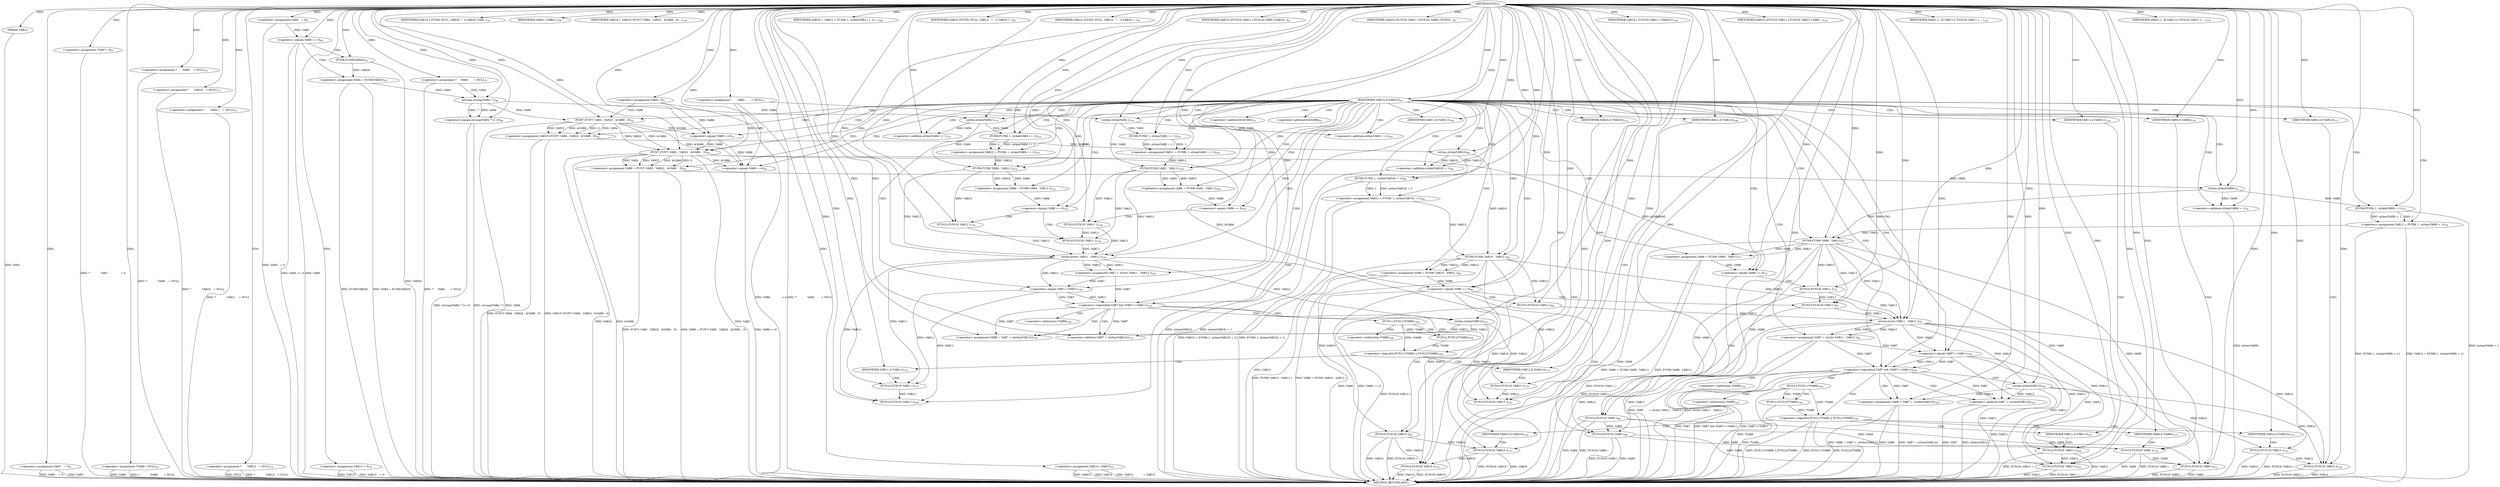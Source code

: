 digraph "FUN1" {  
"8" [label = <(METHOD,FUN1)<SUB>1</SUB>> ]
"329" [label = <(METHOD_RETURN,ANY)<SUB>1</SUB>> ]
"9" [label = <(PARAM,VAR1)<SUB>1</SUB>> ]
"12" [label = <(&lt;operator&gt;.assignment,*       	VAR2        = NULL)<SUB>3</SUB>> ]
"16" [label = <(&lt;operator&gt;.assignment,VAR3    = 0)<SUB>4</SUB>> ]
"20" [label = <(&lt;operator&gt;.assignment,*     VAR4       = NULL)<SUB>5</SUB>> ]
"24" [label = <(&lt;operator&gt;.assignment,VAR5   = 0)<SUB>6</SUB>> ]
"28" [label = <(&lt;operator&gt;.assignment,VAR6		= 0)<SUB>8</SUB>> ]
"32" [label = <(&lt;operator&gt;.assignment,*		VAR7		= 0)<SUB>9</SUB>> ]
"36" [label = <(&lt;operator&gt;.assignment,*		VAR8	= NULL)<SUB>10</SUB>> ]
"40" [label = <(&lt;operator&gt;.assignment,*       	VAR9    = NULL)<SUB>12</SUB>> ]
"44" [label = <(&lt;operator&gt;.assignment,*       	VAR10   = NULL)<SUB>13</SUB>> ]
"48" [label = <(&lt;operator&gt;.assignment,*       	VAR11    = NULL)<SUB>15</SUB>> ]
"52" [label = <(&lt;operator&gt;.assignment,*       	VAR12   = NULL)<SUB>16</SUB>> ]
"56" [label = <(&lt;operator&gt;.assignment,VAR13 	= 0)<SUB>19</SUB>> ]
"60" [label = <(&lt;operator&gt;.assignment,VAR14		= VAR15)<SUB>22</SUB>> ]
"68" [label = <(&lt;operator&gt;.equals,VAR5 == 0)<SUB>42</SUB>> ]
"77" [label = <(&lt;operator&gt;.equals,strcmp(VAR4,&quot;&quot;)==0)<SUB>46</SUB>> ]
"85" [label = <(IDENTIFIER,VAR13,if (VAR13))<SUB>50</SUB>> ]
"66" [label = <(IDENTIFIER,VAR19,{
 		FUN5( NULL, VAR18,
		&quot;&quot;, 0 VAR16 );

		VAR...)<SUB>39</SUB>> ]
"72" [label = <(&lt;operator&gt;.assignment,VAR4 = FUN6(VAR20))<SUB>43</SUB>> ]
"83" [label = <(IDENTIFIER,VAR21,{
		VAR21;
	})<SUB>47</SUB>> ]
"87" [label = <(&lt;operator&gt;.assignment,VAR10=FUN7( VAR4 , VAR22 , &amp;VAR6 , 0))<SUB>52</SUB>> ]
"101" [label = <(&lt;operator&gt;.assignment,VAR9 = FUN7( VAR2 , VAR22 , &amp;VAR6 ,  0))<SUB>63</SUB>> ]
"115" [label = <(&lt;operator&gt;.assignment,VAR11 = FUN8( 1, strlen(VAR9) + 1))<SUB>74</SUB>> ]
"123" [label = <(&lt;operator&gt;.assignment,VAR6 = FUN9( VAR9 , VAR11))<SUB>77</SUB>> ]
"138" [label = <(&lt;operator&gt;.assignment,VAR12 = FUN8( 1, strlen(VAR10) + 1))<SUB>84</SUB>> ]
"146" [label = <(&lt;operator&gt;.assignment,VAR6 = FUN9( VAR10 , VAR12 ))<SUB>85</SUB>> ]
"165" [label = <(&lt;operator&gt;.assignment,VAR7 	= strstr( VAR11 , VAR12 ))<SUB>95</SUB>> ]
"233" [label = <(IDENTIFIER,VAR19,{
 		
 		VAR10=FUN7( VAR4 , VAR22 , &amp;VAR6 , 0);...)<SUB>136</SUB>> ]
"78" [label = <(strcmp,strcmp(VAR4,&quot;&quot;))<SUB>46</SUB>> ]
"96" [label = <(&lt;operator&gt;.equals,VAR6 ==0)<SUB>53</SUB>> ]
"110" [label = <(&lt;operator&gt;.equals,VAR6 ==0)<SUB>64</SUB>> ]
"129" [label = <(&lt;operator&gt;.equals,VAR6 == 0)<SUB>78</SUB>> ]
"152" [label = <(&lt;operator&gt;.equals,VAR6 == 0)<SUB>86</SUB>> ]
"171" [label = <(&lt;operator&gt;.logicalAnd,VAR7 &amp;&amp; (VAR7==VAR11))<SUB>100</SUB>> ]
"214" [label = <(IDENTIFIER,VAR11,if (VAR11))<SUB>124</SUB>> ]
"219" [label = <(IDENTIFIER,VAR12,if (VAR12))<SUB>127</SUB>> ]
"224" [label = <(IDENTIFIER,VAR9,if (VAR9))<SUB>130</SUB>> ]
"229" [label = <(IDENTIFIER,VAR10,if (VAR10))<SUB>133</SUB>> ]
"236" [label = <(&lt;operator&gt;.assignment,VAR11 = FUN8( 1, strlen(VAR2 ) + 1))<SUB>141</SUB>> ]
"244" [label = <(&lt;operator&gt;.assignment,VAR6 = FUN9( VAR2 , VAR11))<SUB>146</SUB>> ]
"257" [label = <(&lt;operator&gt;.assignment,VAR12 = FUN8( 1, strlen(VAR4 ) + 1))<SUB>151</SUB>> ]
"265" [label = <(&lt;operator&gt;.assignment,VAR6 = FUN9( VAR4 , VAR12 ))<SUB>152</SUB>> ]
"280" [label = <(&lt;operator&gt;.assignment,VAR7 	= strstr( VAR11 , VAR12 ))<SUB>160</SUB>> ]
"328" [label = <(IDENTIFIER,VAR19,{
 		
 		VAR11 = FUN8( 1, strlen(VAR2 ) + 1);

...)<SUB>189</SUB>> ]
"74" [label = <(FUN6,FUN6(VAR20))<SUB>43</SUB>> ]
"89" [label = <(FUN7,FUN7( VAR4 , VAR22 , &amp;VAR6 , 0))<SUB>52</SUB>> ]
"100" [label = <(IDENTIFIER,VAR19,{

			FUN5( NULL, VAR14, 


 				&quot;&quot; , 0 VAR16 )...)<SUB>59</SUB>> ]
"103" [label = <(FUN7,FUN7( VAR2 , VAR22 , &amp;VAR6 ,  0))<SUB>63</SUB>> ]
"114" [label = <(IDENTIFIER,VAR19,{

			FUN5( NULL, VAR14, 


 				&quot;&quot; , 0 VAR16 )...)<SUB>70</SUB>> ]
"117" [label = <(FUN8,FUN8( 1, strlen(VAR9) + 1))<SUB>74</SUB>> ]
"125" [label = <(FUN9,FUN9( VAR9 , VAR11))<SUB>77</SUB>> ]
"133" [label = <(FUN10,FUN10( VAR11 ))<SUB>79</SUB>> ]
"135" [label = <(FUN10,FUN10( VAR9 ))<SUB>80</SUB>> ]
"137" [label = <(IDENTIFIER,VAR19,{
			FUN10( VAR11 );
			FUN10( VAR9 );
			VAR19...)<SUB>81</SUB>> ]
"140" [label = <(FUN8,FUN8( 1, strlen(VAR10) + 1))<SUB>84</SUB>> ]
"148" [label = <(FUN9,FUN9( VAR10 , VAR12 ))<SUB>85</SUB>> ]
"156" [label = <(FUN10,FUN10( VAR11 ))<SUB>87</SUB>> ]
"158" [label = <(FUN10,FUN10( VAR9 ))<SUB>88</SUB>> ]
"160" [label = <(FUN10,FUN10( VAR12 ))<SUB>89</SUB>> ]
"162" [label = <(FUN10,FUN10( VAR10 ))<SUB>90</SUB>> ]
"164" [label = <(IDENTIFIER,VAR19,{
			FUN10( VAR11 );
			FUN10( VAR9 );
			FUN10...)<SUB>91</SUB>> ]
"167" [label = <(strstr,strstr( VAR11 , VAR12 ))<SUB>95</SUB>> ]
"177" [label = <(&lt;operator&gt;.assignment,VAR8 = VAR7 + (strlen(VAR12)))<SUB>102</SUB>> ]
"216" [label = <(FUN10,FUN10( VAR11 ))<SUB>125</SUB>> ]
"221" [label = <(FUN10,FUN10( VAR12 ))<SUB>128</SUB>> ]
"226" [label = <(FUN10,FUN10( VAR9 ))<SUB>131</SUB>> ]
"231" [label = <(FUN10,FUN10( VAR10 ))<SUB>134</SUB>> ]
"250" [label = <(&lt;operator&gt;.equals,VAR6 == 0)<SUB>147</SUB>> ]
"271" [label = <(&lt;operator&gt;.equals,VAR6 == 0)<SUB>153</SUB>> ]
"286" [label = <(&lt;operator&gt;.logicalAnd,VAR7 &amp;&amp; (VAR7==VAR11))<SUB>165</SUB>> ]
"319" [label = <(IDENTIFIER,VAR11,if (VAR11))<SUB>183</SUB>> ]
"324" [label = <(IDENTIFIER,VAR12,if (VAR12))<SUB>186</SUB>> ]
"119" [label = <(&lt;operator&gt;.addition,strlen(VAR9) + 1)<SUB>74</SUB>> ]
"142" [label = <(&lt;operator&gt;.addition,strlen(VAR10) + 1)<SUB>84</SUB>> ]
"173" [label = <(&lt;operator&gt;.equals,VAR7==VAR11)<SUB>100</SUB>> ]
"184" [label = <(&lt;operator&gt;.logicalOr,FUN11(*VAR8) || FUN12(*VAR8))<SUB>104</SUB>> ]
"238" [label = <(FUN8,FUN8( 1, strlen(VAR2 ) + 1))<SUB>141</SUB>> ]
"246" [label = <(FUN9,FUN9( VAR2 , VAR11))<SUB>146</SUB>> ]
"254" [label = <(FUN10,FUN10( VAR11 ))<SUB>148</SUB>> ]
"256" [label = <(IDENTIFIER,VAR19,{
 			FUN10( VAR11 );
			VAR19;
		})<SUB>149</SUB>> ]
"259" [label = <(FUN8,FUN8( 1, strlen(VAR4 ) + 1))<SUB>151</SUB>> ]
"267" [label = <(FUN9,FUN9( VAR4 , VAR12 ))<SUB>152</SUB>> ]
"275" [label = <(FUN10,FUN10( VAR11 ))<SUB>154</SUB>> ]
"277" [label = <(FUN10,FUN10( VAR12 ))<SUB>155</SUB>> ]
"279" [label = <(IDENTIFIER,VAR19,{
			FUN10( VAR11 );
			FUN10( VAR12 );
			VAR1...)<SUB>156</SUB>> ]
"282" [label = <(strstr,strstr( VAR11 , VAR12 ))<SUB>160</SUB>> ]
"292" [label = <(&lt;operator&gt;.assignment,VAR8 = VAR7 + (strlen(VAR12)))<SUB>167</SUB>> ]
"321" [label = <(FUN10,FUN10( VAR11 ))<SUB>184</SUB>> ]
"326" [label = <(FUN10,FUN10( VAR12 ))<SUB>187</SUB>> ]
"120" [label = <(strlen,strlen(VAR9))<SUB>74</SUB>> ]
"143" [label = <(strlen,strlen(VAR10))<SUB>84</SUB>> ]
"179" [label = <(&lt;operator&gt;.addition,VAR7 + (strlen(VAR12)))<SUB>102</SUB>> ]
"212" [label = <(IDENTIFIER,VAR21,{ 


 				if( VAR11){
 					FUN10( VAR11 );
 		...)<SUB>119</SUB>> ]
"240" [label = <(&lt;operator&gt;.addition,strlen(VAR2 ) + 1)<SUB>141</SUB>> ]
"261" [label = <(&lt;operator&gt;.addition,strlen(VAR4 ) + 1)<SUB>151</SUB>> ]
"288" [label = <(&lt;operator&gt;.equals,VAR7==VAR11)<SUB>165</SUB>> ]
"299" [label = <(&lt;operator&gt;.logicalOr,FUN11(*VAR8) || FUN12(*VAR8))<SUB>169</SUB>> ]
"181" [label = <(strlen,strlen(VAR12))<SUB>102</SUB>> ]
"185" [label = <(FUN11,FUN11(*VAR8))<SUB>104</SUB>> ]
"188" [label = <(FUN12,FUN12(*VAR8))<SUB>104</SUB>> ]
"193" [label = <(IDENTIFIER,VAR11,if (VAR11))<SUB>107</SUB>> ]
"198" [label = <(IDENTIFIER,VAR12,if (VAR12))<SUB>110</SUB>> ]
"203" [label = <(IDENTIFIER,VAR9,if (VAR9))<SUB>113</SUB>> ]
"208" [label = <(IDENTIFIER,VAR10,if (VAR10))<SUB>116</SUB>> ]
"241" [label = <(strlen,strlen(VAR2 ))<SUB>141</SUB>> ]
"262" [label = <(strlen,strlen(VAR4 ))<SUB>151</SUB>> ]
"294" [label = <(&lt;operator&gt;.addition,VAR7 + (strlen(VAR12)))<SUB>167</SUB>> ]
"317" [label = <(IDENTIFIER,VAR21,{ 


 				if( VAR11){
 					FUN10( VAR11 );
 		...)<SUB>178</SUB>> ]
"195" [label = <(FUN10,FUN10( VAR11 ))<SUB>108</SUB>> ]
"200" [label = <(FUN10,FUN10( VAR12 ))<SUB>111</SUB>> ]
"205" [label = <(FUN10,FUN10( VAR9 ))<SUB>114</SUB>> ]
"210" [label = <(FUN10,FUN10( VAR10 ))<SUB>117</SUB>> ]
"296" [label = <(strlen,strlen(VAR12))<SUB>167</SUB>> ]
"300" [label = <(FUN11,FUN11(*VAR8))<SUB>169</SUB>> ]
"303" [label = <(FUN12,FUN12(*VAR8))<SUB>169</SUB>> ]
"308" [label = <(IDENTIFIER,VAR11,if (VAR11))<SUB>172</SUB>> ]
"313" [label = <(IDENTIFIER,VAR12,if (VAR12))<SUB>175</SUB>> ]
"310" [label = <(FUN10,FUN10( VAR11 ))<SUB>173</SUB>> ]
"315" [label = <(FUN10,FUN10( VAR12 ))<SUB>176</SUB>> ]
"92" [label = <(&lt;operator&gt;.addressOf,&amp;VAR6)<SUB>52</SUB>> ]
"106" [label = <(&lt;operator&gt;.addressOf,&amp;VAR6)<SUB>63</SUB>> ]
"186" [label = <(&lt;operator&gt;.indirection,*VAR8)<SUB>104</SUB>> ]
"189" [label = <(&lt;operator&gt;.indirection,*VAR8)<SUB>104</SUB>> ]
"301" [label = <(&lt;operator&gt;.indirection,*VAR8)<SUB>169</SUB>> ]
"304" [label = <(&lt;operator&gt;.indirection,*VAR8)<SUB>169</SUB>> ]
  "9" -> "329"  [ label = "DDG: VAR1"] 
  "12" -> "329"  [ label = "DDG: *       	VAR2        = NULL"] 
  "16" -> "329"  [ label = "DDG: VAR3"] 
  "16" -> "329"  [ label = "DDG: VAR3    = 0"] 
  "20" -> "329"  [ label = "DDG: *     VAR4       = NULL"] 
  "24" -> "329"  [ label = "DDG: VAR5   = 0"] 
  "28" -> "329"  [ label = "DDG: VAR6		= 0"] 
  "32" -> "329"  [ label = "DDG: *		VAR7		= 0"] 
  "36" -> "329"  [ label = "DDG: VAR8"] 
  "36" -> "329"  [ label = "DDG: *		VAR8	= NULL"] 
  "40" -> "329"  [ label = "DDG: *       	VAR9    = NULL"] 
  "44" -> "329"  [ label = "DDG: *       	VAR10   = NULL"] 
  "48" -> "329"  [ label = "DDG: *       	VAR11    = NULL"] 
  "52" -> "329"  [ label = "DDG: NULL"] 
  "52" -> "329"  [ label = "DDG: *       	VAR12   = NULL"] 
  "56" -> "329"  [ label = "DDG: VAR13"] 
  "56" -> "329"  [ label = "DDG: VAR13 	= 0"] 
  "60" -> "329"  [ label = "DDG: VAR14"] 
  "60" -> "329"  [ label = "DDG: VAR14		= VAR15"] 
  "68" -> "329"  [ label = "DDG: VAR5"] 
  "68" -> "329"  [ label = "DDG: VAR5 == 0"] 
  "72" -> "329"  [ label = "DDG: FUN6(VAR20)"] 
  "72" -> "329"  [ label = "DDG: VAR4 = FUN6(VAR20)"] 
  "77" -> "329"  [ label = "DDG: strcmp(VAR4,&quot;&quot;)"] 
  "77" -> "329"  [ label = "DDG: strcmp(VAR4,&quot;&quot;)==0"] 
  "89" -> "329"  [ label = "DDG: VAR4"] 
  "87" -> "329"  [ label = "DDG: FUN7( VAR4 , VAR22 , &amp;VAR6 , 0)"] 
  "87" -> "329"  [ label = "DDG: VAR10=FUN7( VAR4 , VAR22 , &amp;VAR6 , 0)"] 
  "103" -> "329"  [ label = "DDG: VAR2"] 
  "103" -> "329"  [ label = "DDG: VAR22"] 
  "103" -> "329"  [ label = "DDG: &amp;VAR6"] 
  "101" -> "329"  [ label = "DDG: FUN7( VAR2 , VAR22 , &amp;VAR6 ,  0)"] 
  "101" -> "329"  [ label = "DDG: VAR9 = FUN7( VAR2 , VAR22 , &amp;VAR6 ,  0)"] 
  "110" -> "329"  [ label = "DDG: VAR6 ==0"] 
  "119" -> "329"  [ label = "DDG: strlen(VAR9)"] 
  "117" -> "329"  [ label = "DDG: strlen(VAR9) + 1"] 
  "115" -> "329"  [ label = "DDG: FUN8( 1, strlen(VAR9) + 1)"] 
  "115" -> "329"  [ label = "DDG: VAR11 = FUN8( 1, strlen(VAR9) + 1)"] 
  "125" -> "329"  [ label = "DDG: VAR9"] 
  "123" -> "329"  [ label = "DDG: FUN9( VAR9 , VAR11)"] 
  "123" -> "329"  [ label = "DDG: VAR6 = FUN9( VAR9 , VAR11)"] 
  "133" -> "329"  [ label = "DDG: FUN10( VAR11 )"] 
  "135" -> "329"  [ label = "DDG: VAR9"] 
  "135" -> "329"  [ label = "DDG: FUN10( VAR9 )"] 
  "142" -> "329"  [ label = "DDG: strlen(VAR10)"] 
  "140" -> "329"  [ label = "DDG: strlen(VAR10) + 1"] 
  "138" -> "329"  [ label = "DDG: FUN8( 1, strlen(VAR10) + 1)"] 
  "138" -> "329"  [ label = "DDG: VAR12 = FUN8( 1, strlen(VAR10) + 1)"] 
  "148" -> "329"  [ label = "DDG: VAR10"] 
  "146" -> "329"  [ label = "DDG: FUN9( VAR10 , VAR12 )"] 
  "146" -> "329"  [ label = "DDG: VAR6 = FUN9( VAR10 , VAR12 )"] 
  "152" -> "329"  [ label = "DDG: VAR6"] 
  "152" -> "329"  [ label = "DDG: VAR6 == 0"] 
  "156" -> "329"  [ label = "DDG: FUN10( VAR11 )"] 
  "158" -> "329"  [ label = "DDG: VAR9"] 
  "158" -> "329"  [ label = "DDG: FUN10( VAR9 )"] 
  "160" -> "329"  [ label = "DDG: FUN10( VAR12 )"] 
  "162" -> "329"  [ label = "DDG: VAR10"] 
  "162" -> "329"  [ label = "DDG: FUN10( VAR10 )"] 
  "167" -> "329"  [ label = "DDG: VAR11"] 
  "167" -> "329"  [ label = "DDG: VAR12"] 
  "165" -> "329"  [ label = "DDG: strstr( VAR11 , VAR12 )"] 
  "165" -> "329"  [ label = "DDG: VAR7 	= strstr( VAR11 , VAR12 )"] 
  "171" -> "329"  [ label = "DDG: VAR7"] 
  "173" -> "329"  [ label = "DDG: VAR11"] 
  "171" -> "329"  [ label = "DDG: VAR7==VAR11"] 
  "171" -> "329"  [ label = "DDG: VAR7 &amp;&amp; (VAR7==VAR11)"] 
  "177" -> "329"  [ label = "DDG: VAR8"] 
  "179" -> "329"  [ label = "DDG: VAR7"] 
  "181" -> "329"  [ label = "DDG: VAR12"] 
  "179" -> "329"  [ label = "DDG: strlen(VAR12)"] 
  "177" -> "329"  [ label = "DDG: VAR7 + (strlen(VAR12))"] 
  "177" -> "329"  [ label = "DDG: VAR8 = VAR7 + (strlen(VAR12))"] 
  "185" -> "329"  [ label = "DDG: *VAR8"] 
  "184" -> "329"  [ label = "DDG: FUN11(*VAR8)"] 
  "188" -> "329"  [ label = "DDG: *VAR8"] 
  "184" -> "329"  [ label = "DDG: FUN12(*VAR8)"] 
  "184" -> "329"  [ label = "DDG: FUN11(*VAR8) || FUN12(*VAR8)"] 
  "195" -> "329"  [ label = "DDG: VAR11"] 
  "195" -> "329"  [ label = "DDG: FUN10( VAR11 )"] 
  "200" -> "329"  [ label = "DDG: VAR12"] 
  "200" -> "329"  [ label = "DDG: FUN10( VAR12 )"] 
  "205" -> "329"  [ label = "DDG: VAR9"] 
  "205" -> "329"  [ label = "DDG: FUN10( VAR9 )"] 
  "210" -> "329"  [ label = "DDG: VAR10"] 
  "210" -> "329"  [ label = "DDG: FUN10( VAR10 )"] 
  "216" -> "329"  [ label = "DDG: VAR11"] 
  "216" -> "329"  [ label = "DDG: FUN10( VAR11 )"] 
  "221" -> "329"  [ label = "DDG: VAR12"] 
  "221" -> "329"  [ label = "DDG: FUN10( VAR12 )"] 
  "226" -> "329"  [ label = "DDG: VAR9"] 
  "226" -> "329"  [ label = "DDG: FUN10( VAR9 )"] 
  "231" -> "329"  [ label = "DDG: VAR10"] 
  "231" -> "329"  [ label = "DDG: FUN10( VAR10 )"] 
  "74" -> "329"  [ label = "DDG: VAR20"] 
  "60" -> "329"  [ label = "DDG: VAR15"] 
  "8" -> "9"  [ label = "DDG: "] 
  "8" -> "12"  [ label = "DDG: "] 
  "8" -> "16"  [ label = "DDG: "] 
  "8" -> "20"  [ label = "DDG: "] 
  "8" -> "24"  [ label = "DDG: "] 
  "8" -> "28"  [ label = "DDG: "] 
  "8" -> "32"  [ label = "DDG: "] 
  "8" -> "36"  [ label = "DDG: "] 
  "8" -> "40"  [ label = "DDG: "] 
  "8" -> "44"  [ label = "DDG: "] 
  "8" -> "48"  [ label = "DDG: "] 
  "8" -> "52"  [ label = "DDG: "] 
  "8" -> "56"  [ label = "DDG: "] 
  "8" -> "60"  [ label = "DDG: "] 
  "8" -> "85"  [ label = "DDG: "] 
  "8" -> "66"  [ label = "DDG: "] 
  "24" -> "68"  [ label = "DDG: VAR5"] 
  "8" -> "68"  [ label = "DDG: "] 
  "74" -> "72"  [ label = "DDG: VAR20"] 
  "78" -> "77"  [ label = "DDG: VAR4"] 
  "78" -> "77"  [ label = "DDG: &quot;&quot;"] 
  "8" -> "77"  [ label = "DDG: "] 
  "8" -> "83"  [ label = "DDG: "] 
  "89" -> "87"  [ label = "DDG: VAR4"] 
  "89" -> "87"  [ label = "DDG: VAR22"] 
  "89" -> "87"  [ label = "DDG: &amp;VAR6"] 
  "89" -> "87"  [ label = "DDG: 0"] 
  "103" -> "101"  [ label = "DDG: VAR2"] 
  "103" -> "101"  [ label = "DDG: VAR22"] 
  "103" -> "101"  [ label = "DDG: &amp;VAR6"] 
  "103" -> "101"  [ label = "DDG: 0"] 
  "117" -> "115"  [ label = "DDG: 1"] 
  "117" -> "115"  [ label = "DDG: strlen(VAR9) + 1"] 
  "125" -> "123"  [ label = "DDG: VAR9"] 
  "125" -> "123"  [ label = "DDG: VAR11"] 
  "140" -> "138"  [ label = "DDG: 1"] 
  "140" -> "138"  [ label = "DDG: strlen(VAR10) + 1"] 
  "148" -> "146"  [ label = "DDG: VAR10"] 
  "148" -> "146"  [ label = "DDG: VAR12"] 
  "167" -> "165"  [ label = "DDG: VAR11"] 
  "167" -> "165"  [ label = "DDG: VAR12"] 
  "8" -> "233"  [ label = "DDG: "] 
  "20" -> "78"  [ label = "DDG: VAR4"] 
  "72" -> "78"  [ label = "DDG: VAR4"] 
  "8" -> "78"  [ label = "DDG: "] 
  "8" -> "214"  [ label = "DDG: "] 
  "8" -> "219"  [ label = "DDG: "] 
  "8" -> "224"  [ label = "DDG: "] 
  "8" -> "229"  [ label = "DDG: "] 
  "238" -> "236"  [ label = "DDG: 1"] 
  "238" -> "236"  [ label = "DDG: strlen(VAR2 ) + 1"] 
  "246" -> "244"  [ label = "DDG: VAR2"] 
  "246" -> "244"  [ label = "DDG: VAR11"] 
  "259" -> "257"  [ label = "DDG: 1"] 
  "259" -> "257"  [ label = "DDG: strlen(VAR4 ) + 1"] 
  "267" -> "265"  [ label = "DDG: VAR4"] 
  "267" -> "265"  [ label = "DDG: VAR12"] 
  "282" -> "280"  [ label = "DDG: VAR11"] 
  "282" -> "280"  [ label = "DDG: VAR12"] 
  "8" -> "328"  [ label = "DDG: "] 
  "8" -> "74"  [ label = "DDG: "] 
  "78" -> "89"  [ label = "DDG: VAR4"] 
  "8" -> "89"  [ label = "DDG: "] 
  "28" -> "89"  [ label = "DDG: VAR6"] 
  "28" -> "96"  [ label = "DDG: VAR6"] 
  "89" -> "96"  [ label = "DDG: &amp;VAR6"] 
  "8" -> "96"  [ label = "DDG: "] 
  "8" -> "100"  [ label = "DDG: "] 
  "12" -> "103"  [ label = "DDG: VAR2"] 
  "8" -> "103"  [ label = "DDG: "] 
  "89" -> "103"  [ label = "DDG: VAR22"] 
  "89" -> "103"  [ label = "DDG: &amp;VAR6"] 
  "96" -> "103"  [ label = "DDG: VAR6"] 
  "96" -> "110"  [ label = "DDG: VAR6"] 
  "103" -> "110"  [ label = "DDG: &amp;VAR6"] 
  "8" -> "110"  [ label = "DDG: "] 
  "89" -> "110"  [ label = "DDG: &amp;VAR6"] 
  "8" -> "114"  [ label = "DDG: "] 
  "8" -> "117"  [ label = "DDG: "] 
  "120" -> "117"  [ label = "DDG: VAR9"] 
  "120" -> "125"  [ label = "DDG: VAR9"] 
  "8" -> "125"  [ label = "DDG: "] 
  "115" -> "125"  [ label = "DDG: VAR11"] 
  "103" -> "129"  [ label = "DDG: &amp;VAR6"] 
  "123" -> "129"  [ label = "DDG: VAR6"] 
  "8" -> "129"  [ label = "DDG: "] 
  "8" -> "137"  [ label = "DDG: "] 
  "8" -> "140"  [ label = "DDG: "] 
  "143" -> "140"  [ label = "DDG: VAR10"] 
  "143" -> "148"  [ label = "DDG: VAR10"] 
  "8" -> "148"  [ label = "DDG: "] 
  "138" -> "148"  [ label = "DDG: VAR12"] 
  "103" -> "152"  [ label = "DDG: &amp;VAR6"] 
  "146" -> "152"  [ label = "DDG: VAR6"] 
  "8" -> "152"  [ label = "DDG: "] 
  "8" -> "164"  [ label = "DDG: "] 
  "125" -> "167"  [ label = "DDG: VAR11"] 
  "133" -> "167"  [ label = "DDG: VAR11"] 
  "156" -> "167"  [ label = "DDG: VAR11"] 
  "8" -> "167"  [ label = "DDG: "] 
  "148" -> "167"  [ label = "DDG: VAR12"] 
  "160" -> "167"  [ label = "DDG: VAR12"] 
  "165" -> "171"  [ label = "DDG: VAR7"] 
  "173" -> "171"  [ label = "DDG: VAR7"] 
  "8" -> "171"  [ label = "DDG: "] 
  "173" -> "171"  [ label = "DDG: VAR11"] 
  "171" -> "177"  [ label = "DDG: VAR7"] 
  "8" -> "177"  [ label = "DDG: "] 
  "181" -> "177"  [ label = "DDG: VAR12"] 
  "8" -> "319"  [ label = "DDG: "] 
  "8" -> "324"  [ label = "DDG: "] 
  "120" -> "119"  [ label = "DDG: VAR9"] 
  "8" -> "119"  [ label = "DDG: "] 
  "125" -> "133"  [ label = "DDG: VAR11"] 
  "8" -> "133"  [ label = "DDG: "] 
  "125" -> "135"  [ label = "DDG: VAR9"] 
  "8" -> "135"  [ label = "DDG: "] 
  "143" -> "142"  [ label = "DDG: VAR10"] 
  "8" -> "142"  [ label = "DDG: "] 
  "125" -> "156"  [ label = "DDG: VAR11"] 
  "133" -> "156"  [ label = "DDG: VAR11"] 
  "8" -> "156"  [ label = "DDG: "] 
  "125" -> "158"  [ label = "DDG: VAR9"] 
  "135" -> "158"  [ label = "DDG: VAR9"] 
  "8" -> "158"  [ label = "DDG: "] 
  "148" -> "160"  [ label = "DDG: VAR12"] 
  "8" -> "160"  [ label = "DDG: "] 
  "148" -> "162"  [ label = "DDG: VAR10"] 
  "8" -> "162"  [ label = "DDG: "] 
  "165" -> "173"  [ label = "DDG: VAR7"] 
  "8" -> "173"  [ label = "DDG: "] 
  "167" -> "173"  [ label = "DDG: VAR11"] 
  "167" -> "216"  [ label = "DDG: VAR11"] 
  "173" -> "216"  [ label = "DDG: VAR11"] 
  "195" -> "216"  [ label = "DDG: VAR11"] 
  "8" -> "216"  [ label = "DDG: "] 
  "167" -> "221"  [ label = "DDG: VAR12"] 
  "181" -> "221"  [ label = "DDG: VAR12"] 
  "200" -> "221"  [ label = "DDG: VAR12"] 
  "8" -> "221"  [ label = "DDG: "] 
  "125" -> "226"  [ label = "DDG: VAR9"] 
  "135" -> "226"  [ label = "DDG: VAR9"] 
  "158" -> "226"  [ label = "DDG: VAR9"] 
  "205" -> "226"  [ label = "DDG: VAR9"] 
  "8" -> "226"  [ label = "DDG: "] 
  "148" -> "231"  [ label = "DDG: VAR10"] 
  "162" -> "231"  [ label = "DDG: VAR10"] 
  "210" -> "231"  [ label = "DDG: VAR10"] 
  "8" -> "231"  [ label = "DDG: "] 
  "8" -> "238"  [ label = "DDG: "] 
  "241" -> "238"  [ label = "DDG: VAR2"] 
  "241" -> "246"  [ label = "DDG: VAR2"] 
  "8" -> "246"  [ label = "DDG: "] 
  "236" -> "246"  [ label = "DDG: VAR11"] 
  "244" -> "250"  [ label = "DDG: VAR6"] 
  "8" -> "250"  [ label = "DDG: "] 
  "8" -> "256"  [ label = "DDG: "] 
  "8" -> "259"  [ label = "DDG: "] 
  "262" -> "259"  [ label = "DDG: VAR4"] 
  "262" -> "267"  [ label = "DDG: VAR4"] 
  "8" -> "267"  [ label = "DDG: "] 
  "257" -> "267"  [ label = "DDG: VAR12"] 
  "265" -> "271"  [ label = "DDG: VAR6"] 
  "8" -> "271"  [ label = "DDG: "] 
  "8" -> "279"  [ label = "DDG: "] 
  "246" -> "282"  [ label = "DDG: VAR11"] 
  "254" -> "282"  [ label = "DDG: VAR11"] 
  "275" -> "282"  [ label = "DDG: VAR11"] 
  "8" -> "282"  [ label = "DDG: "] 
  "267" -> "282"  [ label = "DDG: VAR12"] 
  "277" -> "282"  [ label = "DDG: VAR12"] 
  "280" -> "286"  [ label = "DDG: VAR7"] 
  "288" -> "286"  [ label = "DDG: VAR7"] 
  "8" -> "286"  [ label = "DDG: "] 
  "288" -> "286"  [ label = "DDG: VAR11"] 
  "286" -> "292"  [ label = "DDG: VAR7"] 
  "8" -> "292"  [ label = "DDG: "] 
  "296" -> "292"  [ label = "DDG: VAR12"] 
  "101" -> "120"  [ label = "DDG: VAR9"] 
  "8" -> "120"  [ label = "DDG: "] 
  "87" -> "143"  [ label = "DDG: VAR10"] 
  "8" -> "143"  [ label = "DDG: "] 
  "171" -> "179"  [ label = "DDG: VAR7"] 
  "8" -> "179"  [ label = "DDG: "] 
  "181" -> "179"  [ label = "DDG: VAR12"] 
  "185" -> "184"  [ label = "DDG: *VAR8"] 
  "188" -> "184"  [ label = "DDG: *VAR8"] 
  "8" -> "212"  [ label = "DDG: "] 
  "241" -> "240"  [ label = "DDG: VAR2"] 
  "8" -> "240"  [ label = "DDG: "] 
  "246" -> "254"  [ label = "DDG: VAR11"] 
  "8" -> "254"  [ label = "DDG: "] 
  "262" -> "261"  [ label = "DDG: VAR4"] 
  "8" -> "261"  [ label = "DDG: "] 
  "246" -> "275"  [ label = "DDG: VAR11"] 
  "254" -> "275"  [ label = "DDG: VAR11"] 
  "8" -> "275"  [ label = "DDG: "] 
  "267" -> "277"  [ label = "DDG: VAR12"] 
  "8" -> "277"  [ label = "DDG: "] 
  "280" -> "288"  [ label = "DDG: VAR7"] 
  "8" -> "288"  [ label = "DDG: "] 
  "282" -> "288"  [ label = "DDG: VAR11"] 
  "282" -> "321"  [ label = "DDG: VAR11"] 
  "288" -> "321"  [ label = "DDG: VAR11"] 
  "310" -> "321"  [ label = "DDG: VAR11"] 
  "8" -> "321"  [ label = "DDG: "] 
  "282" -> "326"  [ label = "DDG: VAR12"] 
  "296" -> "326"  [ label = "DDG: VAR12"] 
  "315" -> "326"  [ label = "DDG: VAR12"] 
  "8" -> "326"  [ label = "DDG: "] 
  "167" -> "181"  [ label = "DDG: VAR12"] 
  "8" -> "181"  [ label = "DDG: "] 
  "185" -> "188"  [ label = "DDG: *VAR8"] 
  "8" -> "193"  [ label = "DDG: "] 
  "8" -> "198"  [ label = "DDG: "] 
  "8" -> "203"  [ label = "DDG: "] 
  "8" -> "208"  [ label = "DDG: "] 
  "12" -> "241"  [ label = "DDG: VAR2"] 
  "8" -> "241"  [ label = "DDG: "] 
  "78" -> "262"  [ label = "DDG: VAR4"] 
  "8" -> "262"  [ label = "DDG: "] 
  "286" -> "294"  [ label = "DDG: VAR7"] 
  "8" -> "294"  [ label = "DDG: "] 
  "296" -> "294"  [ label = "DDG: VAR12"] 
  "300" -> "299"  [ label = "DDG: *VAR8"] 
  "303" -> "299"  [ label = "DDG: *VAR8"] 
  "8" -> "317"  [ label = "DDG: "] 
  "282" -> "296"  [ label = "DDG: VAR12"] 
  "8" -> "296"  [ label = "DDG: "] 
  "300" -> "303"  [ label = "DDG: *VAR8"] 
  "8" -> "308"  [ label = "DDG: "] 
  "8" -> "313"  [ label = "DDG: "] 
  "167" -> "195"  [ label = "DDG: VAR11"] 
  "173" -> "195"  [ label = "DDG: VAR11"] 
  "8" -> "195"  [ label = "DDG: "] 
  "181" -> "200"  [ label = "DDG: VAR12"] 
  "8" -> "200"  [ label = "DDG: "] 
  "125" -> "205"  [ label = "DDG: VAR9"] 
  "135" -> "205"  [ label = "DDG: VAR9"] 
  "158" -> "205"  [ label = "DDG: VAR9"] 
  "8" -> "205"  [ label = "DDG: "] 
  "148" -> "210"  [ label = "DDG: VAR10"] 
  "162" -> "210"  [ label = "DDG: VAR10"] 
  "8" -> "210"  [ label = "DDG: "] 
  "282" -> "310"  [ label = "DDG: VAR11"] 
  "288" -> "310"  [ label = "DDG: VAR11"] 
  "8" -> "310"  [ label = "DDG: "] 
  "296" -> "315"  [ label = "DDG: VAR12"] 
  "8" -> "315"  [ label = "DDG: "] 
  "68" -> "74"  [ label = "CDG: "] 
  "68" -> "72"  [ label = "CDG: "] 
  "85" -> "214"  [ label = "CDG: "] 
  "85" -> "167"  [ label = "CDG: "] 
  "85" -> "120"  [ label = "CDG: "] 
  "85" -> "146"  [ label = "CDG: "] 
  "85" -> "240"  [ label = "CDG: "] 
  "85" -> "262"  [ label = "CDG: "] 
  "85" -> "129"  [ label = "CDG: "] 
  "85" -> "138"  [ label = "CDG: "] 
  "85" -> "148"  [ label = "CDG: "] 
  "85" -> "238"  [ label = "CDG: "] 
  "85" -> "324"  [ label = "CDG: "] 
  "85" -> "152"  [ label = "CDG: "] 
  "85" -> "224"  [ label = "CDG: "] 
  "85" -> "236"  [ label = "CDG: "] 
  "85" -> "123"  [ label = "CDG: "] 
  "85" -> "140"  [ label = "CDG: "] 
  "85" -> "229"  [ label = "CDG: "] 
  "85" -> "241"  [ label = "CDG: "] 
  "85" -> "117"  [ label = "CDG: "] 
  "85" -> "115"  [ label = "CDG: "] 
  "85" -> "319"  [ label = "CDG: "] 
  "85" -> "96"  [ label = "CDG: "] 
  "85" -> "282"  [ label = "CDG: "] 
  "85" -> "103"  [ label = "CDG: "] 
  "85" -> "257"  [ label = "CDG: "] 
  "85" -> "244"  [ label = "CDG: "] 
  "85" -> "261"  [ label = "CDG: "] 
  "85" -> "119"  [ label = "CDG: "] 
  "85" -> "92"  [ label = "CDG: "] 
  "85" -> "87"  [ label = "CDG: "] 
  "85" -> "101"  [ label = "CDG: "] 
  "85" -> "259"  [ label = "CDG: "] 
  "85" -> "246"  [ label = "CDG: "] 
  "85" -> "267"  [ label = "CDG: "] 
  "85" -> "280"  [ label = "CDG: "] 
  "85" -> "265"  [ label = "CDG: "] 
  "85" -> "286"  [ label = "CDG: "] 
  "85" -> "171"  [ label = "CDG: "] 
  "85" -> "89"  [ label = "CDG: "] 
  "85" -> "142"  [ label = "CDG: "] 
  "85" -> "106"  [ label = "CDG: "] 
  "85" -> "143"  [ label = "CDG: "] 
  "85" -> "165"  [ label = "CDG: "] 
  "85" -> "110"  [ label = "CDG: "] 
  "85" -> "271"  [ label = "CDG: "] 
  "85" -> "250"  [ label = "CDG: "] 
  "85" -> "125"  [ label = "CDG: "] 
  "85" -> "219"  [ label = "CDG: "] 
  "85" -> "173"  [ label = "CDG: "] 
  "85" -> "288"  [ label = "CDG: "] 
  "129" -> "135"  [ label = "CDG: "] 
  "129" -> "133"  [ label = "CDG: "] 
  "152" -> "162"  [ label = "CDG: "] 
  "152" -> "158"  [ label = "CDG: "] 
  "152" -> "160"  [ label = "CDG: "] 
  "152" -> "156"  [ label = "CDG: "] 
  "171" -> "181"  [ label = "CDG: "] 
  "171" -> "184"  [ label = "CDG: "] 
  "171" -> "186"  [ label = "CDG: "] 
  "171" -> "177"  [ label = "CDG: "] 
  "171" -> "179"  [ label = "CDG: "] 
  "171" -> "185"  [ label = "CDG: "] 
  "214" -> "216"  [ label = "CDG: "] 
  "219" -> "221"  [ label = "CDG: "] 
  "224" -> "226"  [ label = "CDG: "] 
  "229" -> "231"  [ label = "CDG: "] 
  "250" -> "254"  [ label = "CDG: "] 
  "271" -> "275"  [ label = "CDG: "] 
  "271" -> "277"  [ label = "CDG: "] 
  "286" -> "292"  [ label = "CDG: "] 
  "286" -> "300"  [ label = "CDG: "] 
  "286" -> "296"  [ label = "CDG: "] 
  "286" -> "301"  [ label = "CDG: "] 
  "286" -> "299"  [ label = "CDG: "] 
  "286" -> "294"  [ label = "CDG: "] 
  "319" -> "321"  [ label = "CDG: "] 
  "324" -> "326"  [ label = "CDG: "] 
  "184" -> "208"  [ label = "CDG: "] 
  "184" -> "198"  [ label = "CDG: "] 
  "184" -> "193"  [ label = "CDG: "] 
  "184" -> "203"  [ label = "CDG: "] 
  "185" -> "188"  [ label = "CDG: "] 
  "185" -> "189"  [ label = "CDG: "] 
  "299" -> "308"  [ label = "CDG: "] 
  "299" -> "313"  [ label = "CDG: "] 
  "193" -> "195"  [ label = "CDG: "] 
  "198" -> "200"  [ label = "CDG: "] 
  "203" -> "205"  [ label = "CDG: "] 
  "208" -> "210"  [ label = "CDG: "] 
  "300" -> "304"  [ label = "CDG: "] 
  "300" -> "303"  [ label = "CDG: "] 
  "308" -> "310"  [ label = "CDG: "] 
  "313" -> "315"  [ label = "CDG: "] 
}
